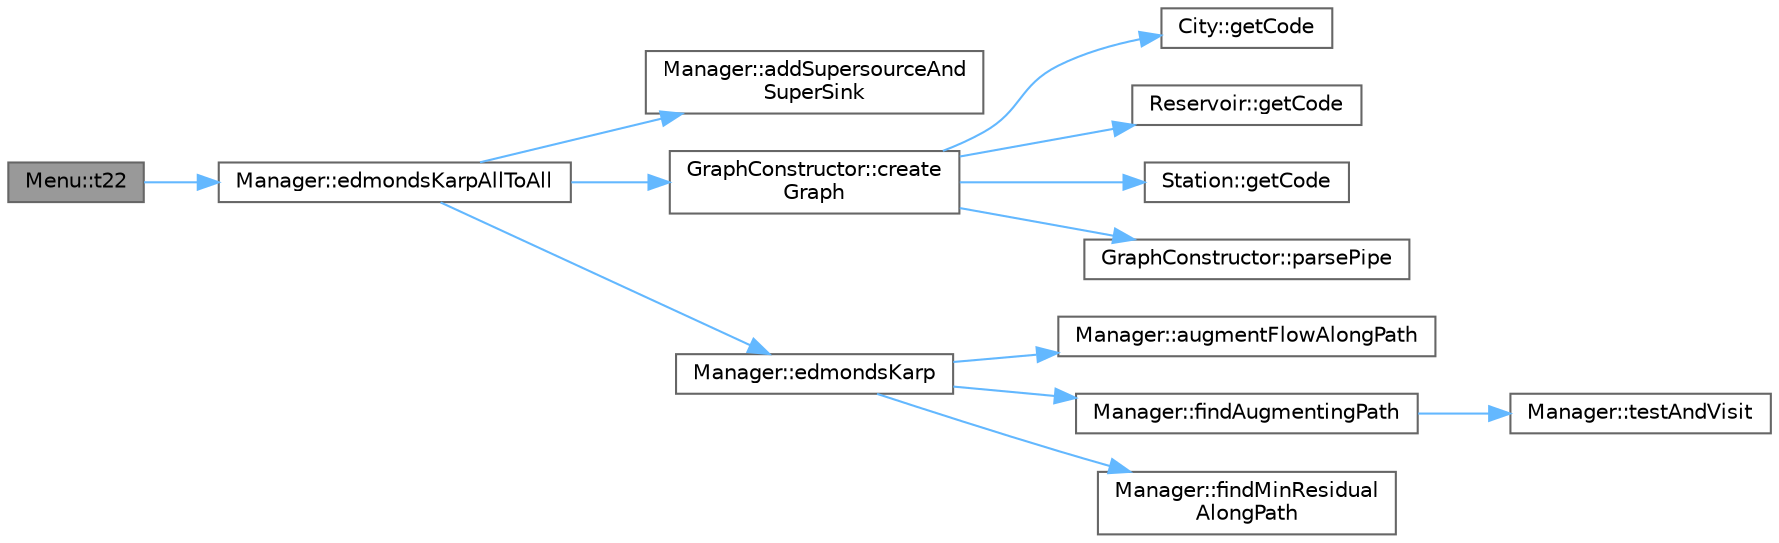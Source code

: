 digraph "Menu::t22"
{
 // LATEX_PDF_SIZE
  bgcolor="transparent";
  edge [fontname=Helvetica,fontsize=10,labelfontname=Helvetica,labelfontsize=10];
  node [fontname=Helvetica,fontsize=10,shape=box,height=0.2,width=0.4];
  rankdir="LR";
  Node1 [label="Menu::t22",height=0.2,width=0.4,color="gray40", fillcolor="grey60", style="filled", fontcolor="black",tooltip="Performs task T2.2."];
  Node1 -> Node2 [color="steelblue1",style="solid"];
  Node2 [label="Manager::edmondsKarpAllToAll",height=0.2,width=0.4,color="grey40", fillcolor="white", style="filled",URL="$class_manager.html#af84c18d730117c8e61fdade3f9686776",tooltip="Applies the Edmonds-Karp algorithm to find maximum between all reservoirs (source) and all cities (ta..."];
  Node2 -> Node3 [color="steelblue1",style="solid"];
  Node3 [label="Manager::addSupersourceAnd\lSuperSink",height=0.2,width=0.4,color="grey40", fillcolor="white", style="filled",URL="$class_manager.html#a7e637a1045d3ec654d58c4dbfe688484",tooltip="Adds a supersource and supersink to the graph. Connects supersource to each reservoir...."];
  Node2 -> Node4 [color="steelblue1",style="solid"];
  Node4 [label="GraphConstructor::create\lGraph",height=0.2,width=0.4,color="grey40", fillcolor="white", style="filled",URL="$class_graph_constructor.html#adb7115eb34116290e3b6d4afdb39003a",tooltip="Creates a graph based on the provided data files."];
  Node4 -> Node5 [color="steelblue1",style="solid"];
  Node5 [label="City::getCode",height=0.2,width=0.4,color="grey40", fillcolor="white", style="filled",URL="$class_city.html#a16825c4047ba8d1d516e7c537a472dd4",tooltip=" "];
  Node4 -> Node6 [color="steelblue1",style="solid"];
  Node6 [label="Reservoir::getCode",height=0.2,width=0.4,color="grey40", fillcolor="white", style="filled",URL="$class_reservoir.html#ac643ed1efe410c6fb2478cc79c315dfe",tooltip="Getter for the code of the reservoir."];
  Node4 -> Node7 [color="steelblue1",style="solid"];
  Node7 [label="Station::getCode",height=0.2,width=0.4,color="grey40", fillcolor="white", style="filled",URL="$class_station.html#acfc25745a46db3a0726db3826f0ff769",tooltip="Getter for the code of the station."];
  Node4 -> Node8 [color="steelblue1",style="solid"];
  Node8 [label="GraphConstructor::parsePipe",height=0.2,width=0.4,color="grey40", fillcolor="white", style="filled",URL="$class_graph_constructor.html#add5afe87a17733add99ad0b111879c80",tooltip="Parses a line of input to extract pipe data."];
  Node2 -> Node9 [color="steelblue1",style="solid"];
  Node9 [label="Manager::edmondsKarp",height=0.2,width=0.4,color="grey40", fillcolor="white", style="filled",URL="$class_manager.html#a8848d3a6bf7b034bde022ffa2e79ab3d",tooltip="Applies the Edmonds-Karp algorithm to find maximum flow from a source to a target."];
  Node9 -> Node10 [color="steelblue1",style="solid"];
  Node10 [label="Manager::augmentFlowAlongPath",height=0.2,width=0.4,color="grey40", fillcolor="white", style="filled",URL="$class_manager.html#a4ebb315ef3933000a9db0c35b228ec67",tooltip="Augments flow along the augmenting path."];
  Node9 -> Node11 [color="steelblue1",style="solid"];
  Node11 [label="Manager::findAugmentingPath",height=0.2,width=0.4,color="grey40", fillcolor="white", style="filled",URL="$class_manager.html#a6a54798647865d63c64f970ae06590f4",tooltip="Finds an augmenting path in the graph using BFS."];
  Node11 -> Node12 [color="steelblue1",style="solid"];
  Node12 [label="Manager::testAndVisit",height=0.2,width=0.4,color="grey40", fillcolor="white", style="filled",URL="$class_manager.html#a85f990f3fd0076ff605468151b85a604",tooltip="Tests and visits a vertex during BFS traversal for finding augmenting paths."];
  Node9 -> Node13 [color="steelblue1",style="solid"];
  Node13 [label="Manager::findMinResidual\lAlongPath",height=0.2,width=0.4,color="grey40", fillcolor="white", style="filled",URL="$class_manager.html#a02275edbc972be15e9cf6d78dcdca993",tooltip="Finds the minimum residual capacity along the augmenting path."];
}

